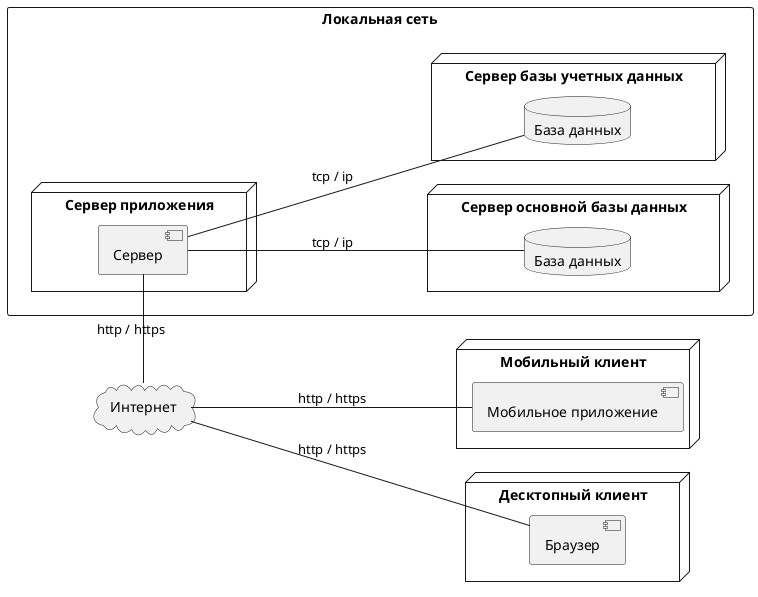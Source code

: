 ﻿@startuml
'https://plantuml.com/deployment-diagram

left to right direction

rectangle "Локальная сеть" {
    node "Сервер приложения" as server_node {
        component "Сервер" as app_server
    }
    
    node "Сервер основной базы данных" {
        database "База данных" as announcements_db
    }
    app_server -- announcements_db : tcp / ip
    
    node "Сервер базы учетных данных" {
        database "База данных" as accounts_db
    }
    app_server -- accounts_db : tcp / ip
}

cloud "Интернет" as internet
app_server -left- internet : http / https

node "Мобильный клиент" as mobile_client {
    component "Мобильное приложение" as mobile_app
}
internet -- mobile_app : http / https

node "Десктопный клиент" as desktop_client {
    component "Браузер" as browser
}
internet -- browser : http / https

@enduml
